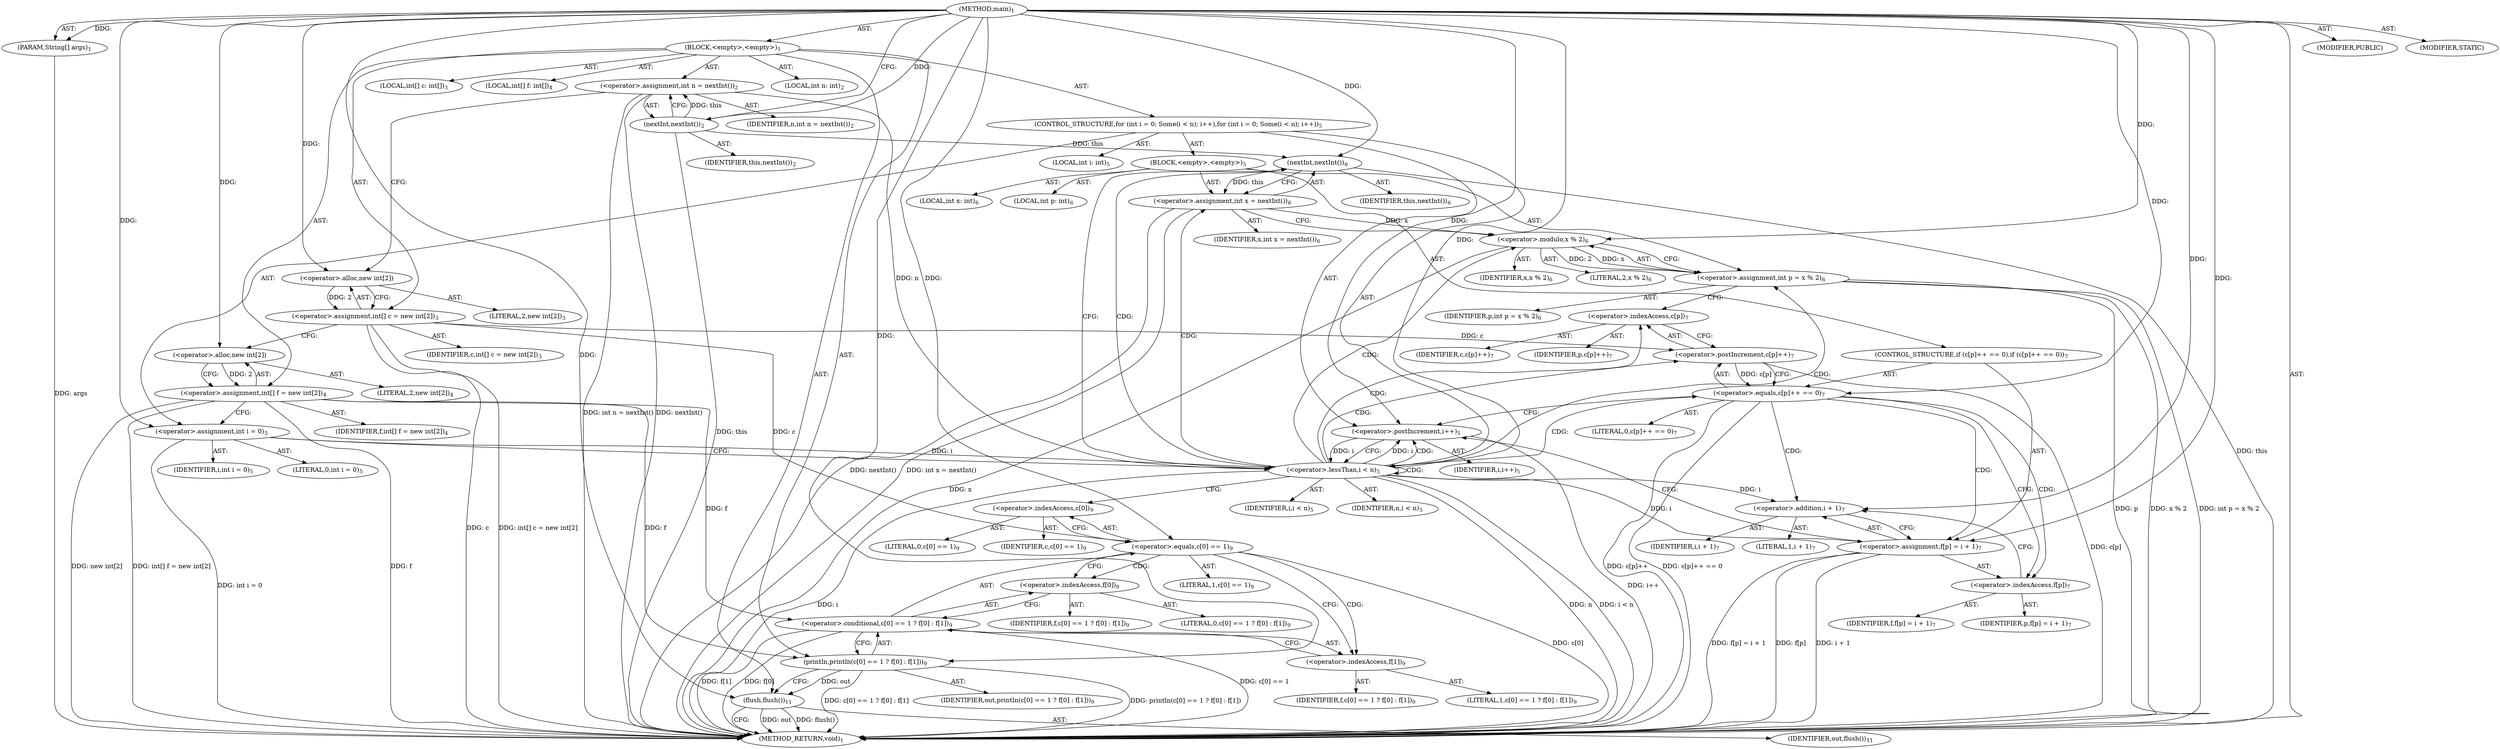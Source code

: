 digraph "main" {  
"17" [label = <(METHOD,main)<SUB>1</SUB>> ]
"18" [label = <(PARAM,String[] args)<SUB>1</SUB>> ]
"19" [label = <(BLOCK,&lt;empty&gt;,&lt;empty&gt;)<SUB>1</SUB>> ]
"20" [label = <(LOCAL,int n: int)<SUB>2</SUB>> ]
"21" [label = <(&lt;operator&gt;.assignment,int n = nextInt())<SUB>2</SUB>> ]
"22" [label = <(IDENTIFIER,n,int n = nextInt())<SUB>2</SUB>> ]
"23" [label = <(nextInt,nextInt())<SUB>2</SUB>> ]
"24" [label = <(IDENTIFIER,this,nextInt())<SUB>2</SUB>> ]
"25" [label = <(LOCAL,int[] c: int[])<SUB>3</SUB>> ]
"26" [label = <(&lt;operator&gt;.assignment,int[] c = new int[2])<SUB>3</SUB>> ]
"27" [label = <(IDENTIFIER,c,int[] c = new int[2])<SUB>3</SUB>> ]
"28" [label = <(&lt;operator&gt;.alloc,new int[2])> ]
"29" [label = <(LITERAL,2,new int[2])<SUB>3</SUB>> ]
"30" [label = <(LOCAL,int[] f: int[])<SUB>4</SUB>> ]
"31" [label = <(&lt;operator&gt;.assignment,int[] f = new int[2])<SUB>4</SUB>> ]
"32" [label = <(IDENTIFIER,f,int[] f = new int[2])<SUB>4</SUB>> ]
"33" [label = <(&lt;operator&gt;.alloc,new int[2])> ]
"34" [label = <(LITERAL,2,new int[2])<SUB>4</SUB>> ]
"35" [label = <(CONTROL_STRUCTURE,for (int i = 0; Some(i &lt; n); i++),for (int i = 0; Some(i &lt; n); i++))<SUB>5</SUB>> ]
"36" [label = <(LOCAL,int i: int)<SUB>5</SUB>> ]
"37" [label = <(&lt;operator&gt;.assignment,int i = 0)<SUB>5</SUB>> ]
"38" [label = <(IDENTIFIER,i,int i = 0)<SUB>5</SUB>> ]
"39" [label = <(LITERAL,0,int i = 0)<SUB>5</SUB>> ]
"40" [label = <(&lt;operator&gt;.lessThan,i &lt; n)<SUB>5</SUB>> ]
"41" [label = <(IDENTIFIER,i,i &lt; n)<SUB>5</SUB>> ]
"42" [label = <(IDENTIFIER,n,i &lt; n)<SUB>5</SUB>> ]
"43" [label = <(&lt;operator&gt;.postIncrement,i++)<SUB>5</SUB>> ]
"44" [label = <(IDENTIFIER,i,i++)<SUB>5</SUB>> ]
"45" [label = <(BLOCK,&lt;empty&gt;,&lt;empty&gt;)<SUB>5</SUB>> ]
"46" [label = <(LOCAL,int x: int)<SUB>6</SUB>> ]
"47" [label = <(LOCAL,int p: int)<SUB>6</SUB>> ]
"48" [label = <(&lt;operator&gt;.assignment,int x = nextInt())<SUB>6</SUB>> ]
"49" [label = <(IDENTIFIER,x,int x = nextInt())<SUB>6</SUB>> ]
"50" [label = <(nextInt,nextInt())<SUB>6</SUB>> ]
"51" [label = <(IDENTIFIER,this,nextInt())<SUB>6</SUB>> ]
"52" [label = <(&lt;operator&gt;.assignment,int p = x % 2)<SUB>6</SUB>> ]
"53" [label = <(IDENTIFIER,p,int p = x % 2)<SUB>6</SUB>> ]
"54" [label = <(&lt;operator&gt;.modulo,x % 2)<SUB>6</SUB>> ]
"55" [label = <(IDENTIFIER,x,x % 2)<SUB>6</SUB>> ]
"56" [label = <(LITERAL,2,x % 2)<SUB>6</SUB>> ]
"57" [label = <(CONTROL_STRUCTURE,if (c[p]++ == 0),if (c[p]++ == 0))<SUB>7</SUB>> ]
"58" [label = <(&lt;operator&gt;.equals,c[p]++ == 0)<SUB>7</SUB>> ]
"59" [label = <(&lt;operator&gt;.postIncrement,c[p]++)<SUB>7</SUB>> ]
"60" [label = <(&lt;operator&gt;.indexAccess,c[p])<SUB>7</SUB>> ]
"61" [label = <(IDENTIFIER,c,c[p]++)<SUB>7</SUB>> ]
"62" [label = <(IDENTIFIER,p,c[p]++)<SUB>7</SUB>> ]
"63" [label = <(LITERAL,0,c[p]++ == 0)<SUB>7</SUB>> ]
"64" [label = <(&lt;operator&gt;.assignment,f[p] = i + 1)<SUB>7</SUB>> ]
"65" [label = <(&lt;operator&gt;.indexAccess,f[p])<SUB>7</SUB>> ]
"66" [label = <(IDENTIFIER,f,f[p] = i + 1)<SUB>7</SUB>> ]
"67" [label = <(IDENTIFIER,p,f[p] = i + 1)<SUB>7</SUB>> ]
"68" [label = <(&lt;operator&gt;.addition,i + 1)<SUB>7</SUB>> ]
"69" [label = <(IDENTIFIER,i,i + 1)<SUB>7</SUB>> ]
"70" [label = <(LITERAL,1,i + 1)<SUB>7</SUB>> ]
"71" [label = <(println,println(c[0] == 1 ? f[0] : f[1]))<SUB>9</SUB>> ]
"72" [label = <(IDENTIFIER,out,println(c[0] == 1 ? f[0] : f[1]))<SUB>9</SUB>> ]
"73" [label = <(&lt;operator&gt;.conditional,c[0] == 1 ? f[0] : f[1])<SUB>9</SUB>> ]
"74" [label = <(&lt;operator&gt;.equals,c[0] == 1)<SUB>9</SUB>> ]
"75" [label = <(&lt;operator&gt;.indexAccess,c[0])<SUB>9</SUB>> ]
"76" [label = <(IDENTIFIER,c,c[0] == 1)<SUB>9</SUB>> ]
"77" [label = <(LITERAL,0,c[0] == 1)<SUB>9</SUB>> ]
"78" [label = <(LITERAL,1,c[0] == 1)<SUB>9</SUB>> ]
"79" [label = <(&lt;operator&gt;.indexAccess,f[0])<SUB>9</SUB>> ]
"80" [label = <(IDENTIFIER,f,c[0] == 1 ? f[0] : f[1])<SUB>9</SUB>> ]
"81" [label = <(LITERAL,0,c[0] == 1 ? f[0] : f[1])<SUB>9</SUB>> ]
"82" [label = <(&lt;operator&gt;.indexAccess,f[1])<SUB>9</SUB>> ]
"83" [label = <(IDENTIFIER,f,c[0] == 1 ? f[0] : f[1])<SUB>9</SUB>> ]
"84" [label = <(LITERAL,1,c[0] == 1 ? f[0] : f[1])<SUB>9</SUB>> ]
"85" [label = <(flush,flush())<SUB>11</SUB>> ]
"86" [label = <(IDENTIFIER,out,flush())<SUB>11</SUB>> ]
"87" [label = <(MODIFIER,PUBLIC)> ]
"88" [label = <(MODIFIER,STATIC)> ]
"89" [label = <(METHOD_RETURN,void)<SUB>1</SUB>> ]
  "17" -> "18"  [ label = "AST: "] 
  "17" -> "19"  [ label = "AST: "] 
  "17" -> "87"  [ label = "AST: "] 
  "17" -> "88"  [ label = "AST: "] 
  "17" -> "89"  [ label = "AST: "] 
  "19" -> "20"  [ label = "AST: "] 
  "19" -> "21"  [ label = "AST: "] 
  "19" -> "25"  [ label = "AST: "] 
  "19" -> "26"  [ label = "AST: "] 
  "19" -> "30"  [ label = "AST: "] 
  "19" -> "31"  [ label = "AST: "] 
  "19" -> "35"  [ label = "AST: "] 
  "19" -> "71"  [ label = "AST: "] 
  "19" -> "85"  [ label = "AST: "] 
  "21" -> "22"  [ label = "AST: "] 
  "21" -> "23"  [ label = "AST: "] 
  "23" -> "24"  [ label = "AST: "] 
  "26" -> "27"  [ label = "AST: "] 
  "26" -> "28"  [ label = "AST: "] 
  "28" -> "29"  [ label = "AST: "] 
  "31" -> "32"  [ label = "AST: "] 
  "31" -> "33"  [ label = "AST: "] 
  "33" -> "34"  [ label = "AST: "] 
  "35" -> "36"  [ label = "AST: "] 
  "35" -> "37"  [ label = "AST: "] 
  "35" -> "40"  [ label = "AST: "] 
  "35" -> "43"  [ label = "AST: "] 
  "35" -> "45"  [ label = "AST: "] 
  "37" -> "38"  [ label = "AST: "] 
  "37" -> "39"  [ label = "AST: "] 
  "40" -> "41"  [ label = "AST: "] 
  "40" -> "42"  [ label = "AST: "] 
  "43" -> "44"  [ label = "AST: "] 
  "45" -> "46"  [ label = "AST: "] 
  "45" -> "47"  [ label = "AST: "] 
  "45" -> "48"  [ label = "AST: "] 
  "45" -> "52"  [ label = "AST: "] 
  "45" -> "57"  [ label = "AST: "] 
  "48" -> "49"  [ label = "AST: "] 
  "48" -> "50"  [ label = "AST: "] 
  "50" -> "51"  [ label = "AST: "] 
  "52" -> "53"  [ label = "AST: "] 
  "52" -> "54"  [ label = "AST: "] 
  "54" -> "55"  [ label = "AST: "] 
  "54" -> "56"  [ label = "AST: "] 
  "57" -> "58"  [ label = "AST: "] 
  "57" -> "64"  [ label = "AST: "] 
  "58" -> "59"  [ label = "AST: "] 
  "58" -> "63"  [ label = "AST: "] 
  "59" -> "60"  [ label = "AST: "] 
  "60" -> "61"  [ label = "AST: "] 
  "60" -> "62"  [ label = "AST: "] 
  "64" -> "65"  [ label = "AST: "] 
  "64" -> "68"  [ label = "AST: "] 
  "65" -> "66"  [ label = "AST: "] 
  "65" -> "67"  [ label = "AST: "] 
  "68" -> "69"  [ label = "AST: "] 
  "68" -> "70"  [ label = "AST: "] 
  "71" -> "72"  [ label = "AST: "] 
  "71" -> "73"  [ label = "AST: "] 
  "73" -> "74"  [ label = "AST: "] 
  "73" -> "79"  [ label = "AST: "] 
  "73" -> "82"  [ label = "AST: "] 
  "74" -> "75"  [ label = "AST: "] 
  "74" -> "78"  [ label = "AST: "] 
  "75" -> "76"  [ label = "AST: "] 
  "75" -> "77"  [ label = "AST: "] 
  "79" -> "80"  [ label = "AST: "] 
  "79" -> "81"  [ label = "AST: "] 
  "82" -> "83"  [ label = "AST: "] 
  "82" -> "84"  [ label = "AST: "] 
  "85" -> "86"  [ label = "AST: "] 
  "21" -> "28"  [ label = "CFG: "] 
  "26" -> "33"  [ label = "CFG: "] 
  "31" -> "37"  [ label = "CFG: "] 
  "71" -> "85"  [ label = "CFG: "] 
  "85" -> "89"  [ label = "CFG: "] 
  "23" -> "21"  [ label = "CFG: "] 
  "28" -> "26"  [ label = "CFG: "] 
  "33" -> "31"  [ label = "CFG: "] 
  "37" -> "40"  [ label = "CFG: "] 
  "40" -> "50"  [ label = "CFG: "] 
  "40" -> "75"  [ label = "CFG: "] 
  "43" -> "40"  [ label = "CFG: "] 
  "73" -> "71"  [ label = "CFG: "] 
  "48" -> "54"  [ label = "CFG: "] 
  "52" -> "60"  [ label = "CFG: "] 
  "74" -> "79"  [ label = "CFG: "] 
  "74" -> "82"  [ label = "CFG: "] 
  "79" -> "73"  [ label = "CFG: "] 
  "82" -> "73"  [ label = "CFG: "] 
  "50" -> "48"  [ label = "CFG: "] 
  "54" -> "52"  [ label = "CFG: "] 
  "58" -> "65"  [ label = "CFG: "] 
  "58" -> "43"  [ label = "CFG: "] 
  "64" -> "43"  [ label = "CFG: "] 
  "75" -> "74"  [ label = "CFG: "] 
  "59" -> "58"  [ label = "CFG: "] 
  "65" -> "68"  [ label = "CFG: "] 
  "68" -> "64"  [ label = "CFG: "] 
  "60" -> "59"  [ label = "CFG: "] 
  "17" -> "23"  [ label = "CFG: "] 
  "18" -> "89"  [ label = "DDG: args"] 
  "23" -> "89"  [ label = "DDG: this"] 
  "21" -> "89"  [ label = "DDG: nextInt()"] 
  "21" -> "89"  [ label = "DDG: int n = nextInt()"] 
  "26" -> "89"  [ label = "DDG: c"] 
  "26" -> "89"  [ label = "DDG: int[] c = new int[2]"] 
  "31" -> "89"  [ label = "DDG: f"] 
  "31" -> "89"  [ label = "DDG: new int[2]"] 
  "31" -> "89"  [ label = "DDG: int[] f = new int[2]"] 
  "37" -> "89"  [ label = "DDG: int i = 0"] 
  "40" -> "89"  [ label = "DDG: i"] 
  "40" -> "89"  [ label = "DDG: n"] 
  "40" -> "89"  [ label = "DDG: i &lt; n"] 
  "74" -> "89"  [ label = "DDG: c[0]"] 
  "73" -> "89"  [ label = "DDG: c[0] == 1"] 
  "73" -> "89"  [ label = "DDG: f[1]"] 
  "73" -> "89"  [ label = "DDG: f[0]"] 
  "71" -> "89"  [ label = "DDG: c[0] == 1 ? f[0] : f[1]"] 
  "71" -> "89"  [ label = "DDG: println(c[0] == 1 ? f[0] : f[1])"] 
  "85" -> "89"  [ label = "DDG: out"] 
  "85" -> "89"  [ label = "DDG: flush()"] 
  "50" -> "89"  [ label = "DDG: this"] 
  "48" -> "89"  [ label = "DDG: nextInt()"] 
  "48" -> "89"  [ label = "DDG: int x = nextInt()"] 
  "52" -> "89"  [ label = "DDG: p"] 
  "54" -> "89"  [ label = "DDG: x"] 
  "52" -> "89"  [ label = "DDG: x % 2"] 
  "52" -> "89"  [ label = "DDG: int p = x % 2"] 
  "59" -> "89"  [ label = "DDG: c[p]"] 
  "58" -> "89"  [ label = "DDG: c[p]++"] 
  "58" -> "89"  [ label = "DDG: c[p]++ == 0"] 
  "64" -> "89"  [ label = "DDG: f[p]"] 
  "64" -> "89"  [ label = "DDG: i + 1"] 
  "64" -> "89"  [ label = "DDG: f[p] = i + 1"] 
  "43" -> "89"  [ label = "DDG: i++"] 
  "17" -> "18"  [ label = "DDG: "] 
  "23" -> "21"  [ label = "DDG: this"] 
  "28" -> "26"  [ label = "DDG: 2"] 
  "33" -> "31"  [ label = "DDG: 2"] 
  "17" -> "37"  [ label = "DDG: "] 
  "17" -> "71"  [ label = "DDG: "] 
  "31" -> "71"  [ label = "DDG: f"] 
  "71" -> "85"  [ label = "DDG: out"] 
  "17" -> "85"  [ label = "DDG: "] 
  "17" -> "23"  [ label = "DDG: "] 
  "17" -> "28"  [ label = "DDG: "] 
  "17" -> "33"  [ label = "DDG: "] 
  "37" -> "40"  [ label = "DDG: i"] 
  "43" -> "40"  [ label = "DDG: i"] 
  "17" -> "40"  [ label = "DDG: "] 
  "21" -> "40"  [ label = "DDG: n"] 
  "40" -> "43"  [ label = "DDG: i"] 
  "17" -> "43"  [ label = "DDG: "] 
  "50" -> "48"  [ label = "DDG: this"] 
  "54" -> "52"  [ label = "DDG: x"] 
  "54" -> "52"  [ label = "DDG: 2"] 
  "31" -> "73"  [ label = "DDG: f"] 
  "40" -> "64"  [ label = "DDG: i"] 
  "17" -> "64"  [ label = "DDG: "] 
  "26" -> "74"  [ label = "DDG: c"] 
  "17" -> "74"  [ label = "DDG: "] 
  "23" -> "50"  [ label = "DDG: this"] 
  "17" -> "50"  [ label = "DDG: "] 
  "48" -> "54"  [ label = "DDG: x"] 
  "17" -> "54"  [ label = "DDG: "] 
  "59" -> "58"  [ label = "DDG: c[p]"] 
  "17" -> "58"  [ label = "DDG: "] 
  "26" -> "59"  [ label = "DDG: c"] 
  "40" -> "68"  [ label = "DDG: i"] 
  "17" -> "68"  [ label = "DDG: "] 
  "40" -> "48"  [ label = "CDG: "] 
  "40" -> "58"  [ label = "CDG: "] 
  "40" -> "60"  [ label = "CDG: "] 
  "40" -> "52"  [ label = "CDG: "] 
  "40" -> "40"  [ label = "CDG: "] 
  "40" -> "50"  [ label = "CDG: "] 
  "40" -> "59"  [ label = "CDG: "] 
  "40" -> "54"  [ label = "CDG: "] 
  "40" -> "43"  [ label = "CDG: "] 
  "74" -> "82"  [ label = "CDG: "] 
  "74" -> "79"  [ label = "CDG: "] 
  "58" -> "68"  [ label = "CDG: "] 
  "58" -> "64"  [ label = "CDG: "] 
  "58" -> "65"  [ label = "CDG: "] 
}
